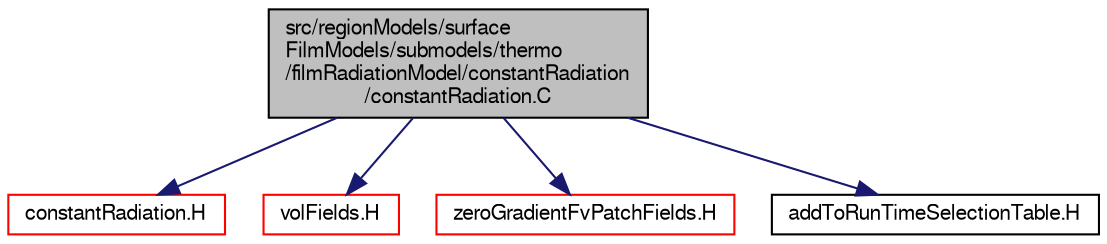 digraph "src/regionModels/surfaceFilmModels/submodels/thermo/filmRadiationModel/constantRadiation/constantRadiation.C"
{
  bgcolor="transparent";
  edge [fontname="FreeSans",fontsize="10",labelfontname="FreeSans",labelfontsize="10"];
  node [fontname="FreeSans",fontsize="10",shape=record];
  Node1 [label="src/regionModels/surface\lFilmModels/submodels/thermo\l/filmRadiationModel/constantRadiation\l/constantRadiation.C",height=0.2,width=0.4,color="black", fillcolor="grey75", style="filled" fontcolor="black"];
  Node1 -> Node2 [color="midnightblue",fontsize="10",style="solid",fontname="FreeSans"];
  Node2 [label="constantRadiation.H",height=0.2,width=0.4,color="red",URL="$a09076.html"];
  Node1 -> Node3 [color="midnightblue",fontsize="10",style="solid",fontname="FreeSans"];
  Node3 [label="volFields.H",height=0.2,width=0.4,color="red",URL="$a05178.html"];
  Node1 -> Node4 [color="midnightblue",fontsize="10",style="solid",fontname="FreeSans"];
  Node4 [label="zeroGradientFvPatchFields.H",height=0.2,width=0.4,color="red",URL="$a04777.html"];
  Node1 -> Node5 [color="midnightblue",fontsize="10",style="solid",fontname="FreeSans"];
  Node5 [label="addToRunTimeSelectionTable.H",height=0.2,width=0.4,color="black",URL="$a07378.html",tooltip="Macros for easy insertion into run-time selection tables. "];
}
